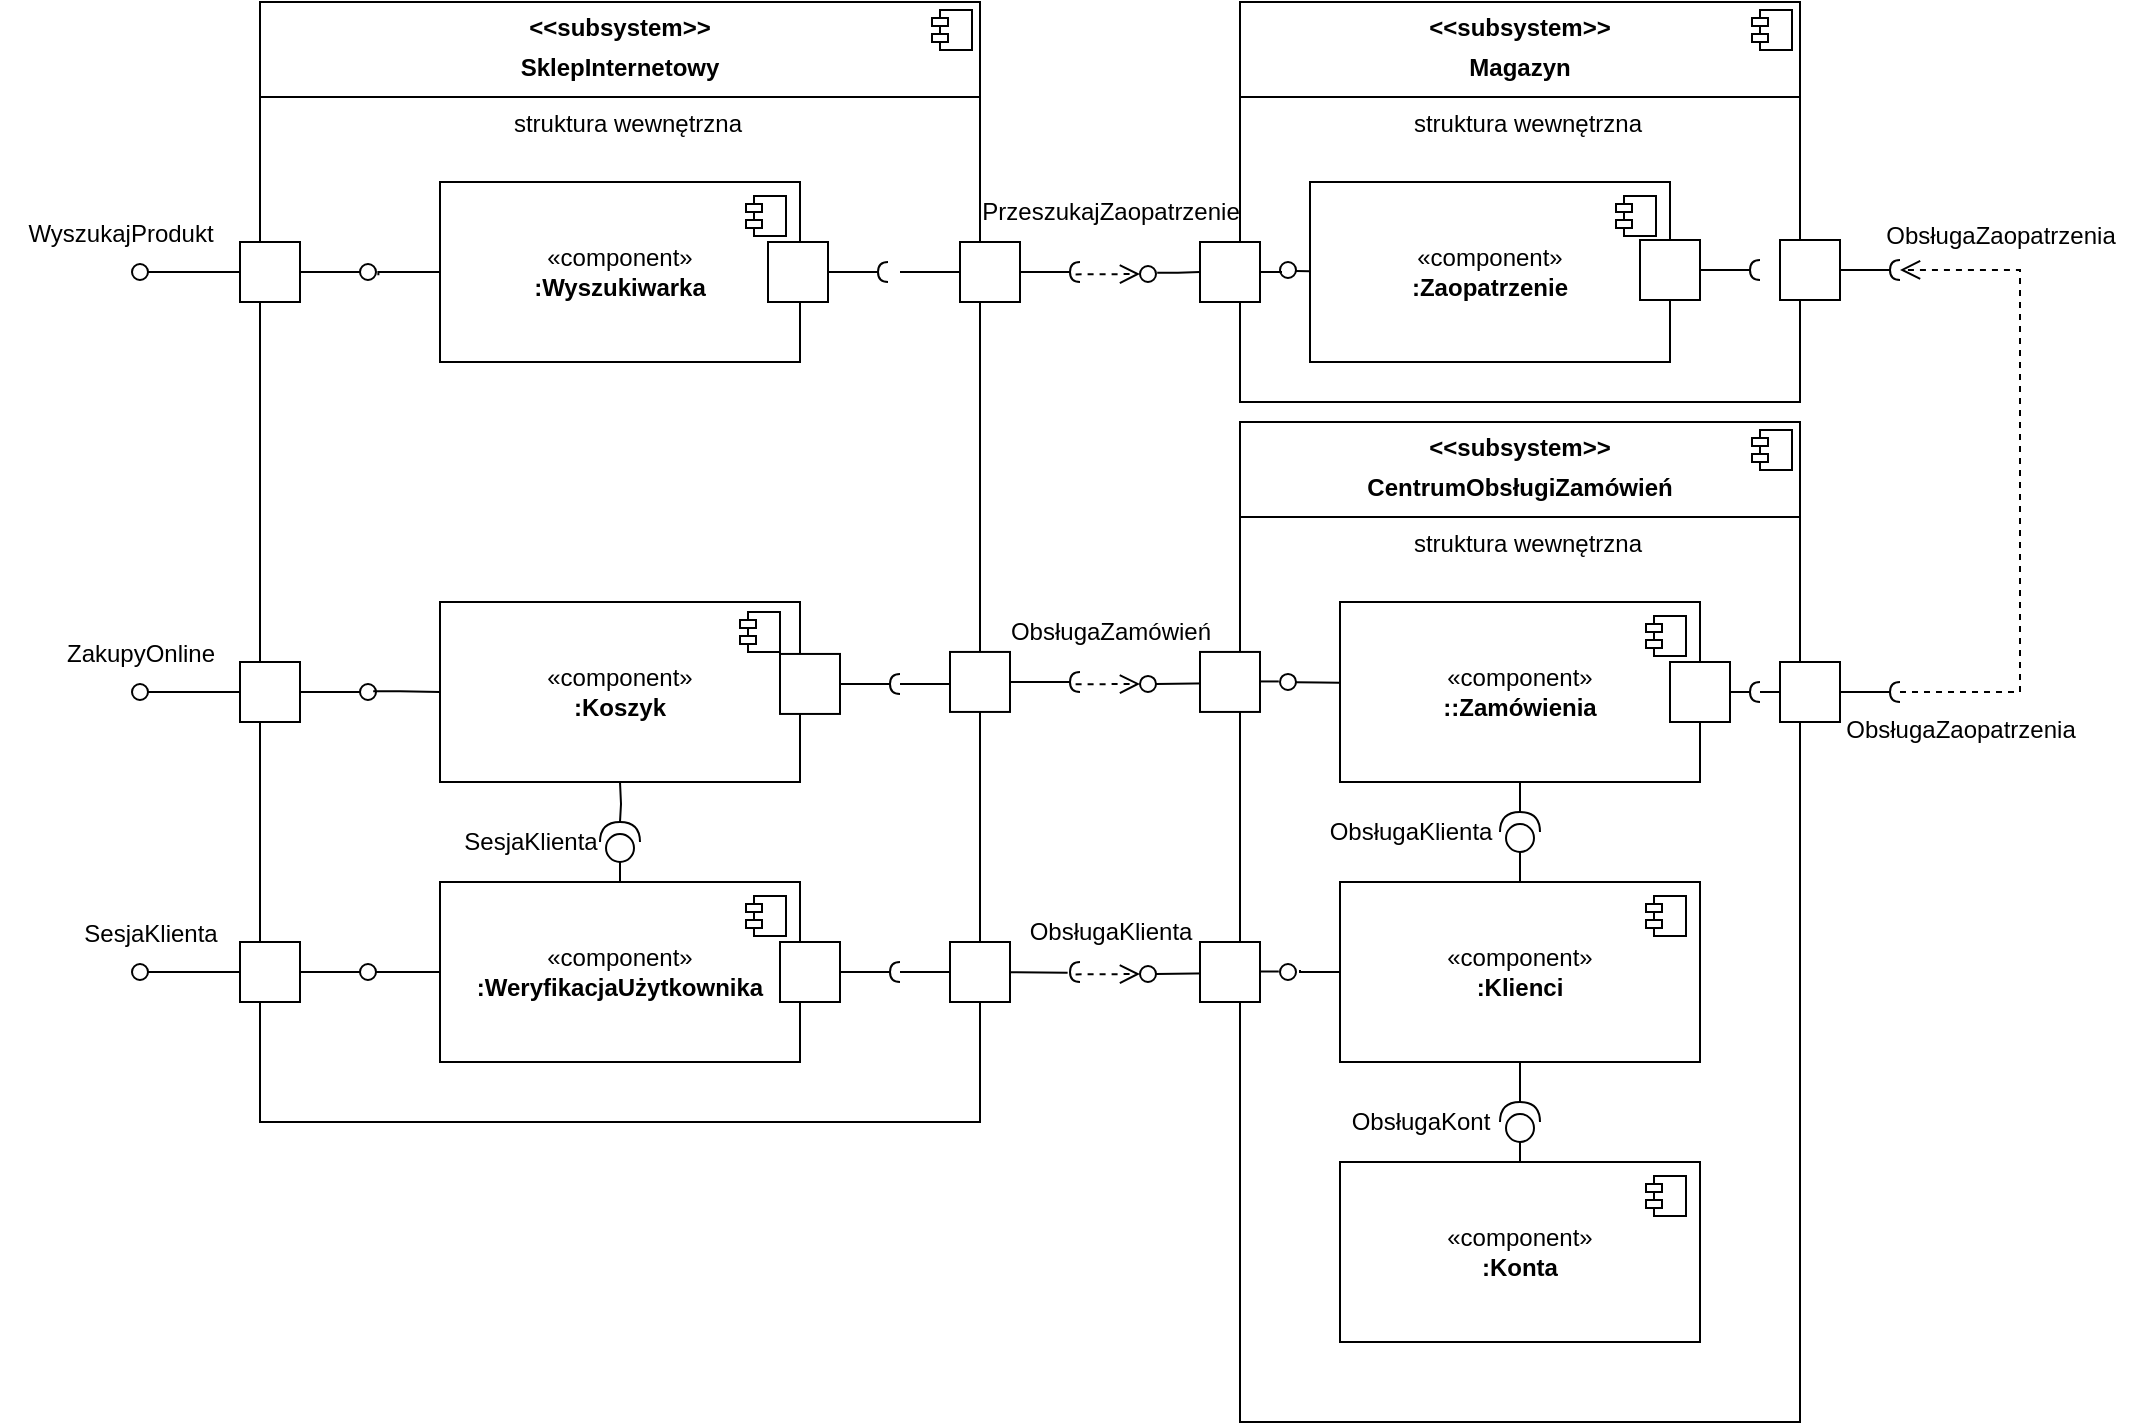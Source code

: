 <mxfile version="24.5.2" type="device">
  <diagram name="Strona-1" id="eDLpLEGrsCIvTlGsm5x_">
    <mxGraphModel dx="2670" dy="796" grid="1" gridSize="10" guides="1" tooltips="1" connect="1" arrows="1" fold="1" page="1" pageScale="1" pageWidth="827" pageHeight="1169" math="0" shadow="0">
      <root>
        <mxCell id="0" />
        <mxCell id="1" parent="0" />
        <mxCell id="6KUx_gJQ0d0PXMjhDZ16-6" value="&lt;p style=&quot;margin:0px;margin-top:6px;text-align:center;&quot;&gt;&lt;b&gt;&amp;lt;&amp;lt;subsystem&amp;gt;&amp;gt;&lt;/b&gt;&lt;/p&gt;&lt;p style=&quot;margin:0px;margin-top:6px;text-align:center;&quot;&gt;&lt;b&gt;SklepInternetowy&lt;/b&gt;&lt;/p&gt;&lt;hr size=&quot;1&quot; style=&quot;border-style:solid;&quot;&gt;&lt;p style=&quot;text-align: center; margin: 0px 0px 0px 8px;&quot;&gt;struktura wewnętrzna&lt;/p&gt;&lt;p style=&quot;text-align: center; margin: 0px 0px 0px 8px;&quot;&gt;&lt;br&gt;&lt;/p&gt;" style="align=left;overflow=fill;html=1;dropTarget=0;whiteSpace=wrap;" vertex="1" parent="1">
          <mxGeometry x="100" y="80" width="360" height="560" as="geometry" />
        </mxCell>
        <mxCell id="6KUx_gJQ0d0PXMjhDZ16-7" value="" style="shape=component;jettyWidth=8;jettyHeight=4;" vertex="1" parent="6KUx_gJQ0d0PXMjhDZ16-6">
          <mxGeometry x="1" width="20" height="20" relative="1" as="geometry">
            <mxPoint x="-24" y="4" as="offset" />
          </mxGeometry>
        </mxCell>
        <mxCell id="6KUx_gJQ0d0PXMjhDZ16-8" value="«component»&lt;br&gt;&lt;b&gt;:Wyszukiwarka&lt;/b&gt;" style="html=1;dropTarget=0;whiteSpace=wrap;" vertex="1" parent="1">
          <mxGeometry x="190" y="170" width="180" height="90" as="geometry" />
        </mxCell>
        <mxCell id="6KUx_gJQ0d0PXMjhDZ16-9" value="" style="shape=module;jettyWidth=8;jettyHeight=4;" vertex="1" parent="6KUx_gJQ0d0PXMjhDZ16-8">
          <mxGeometry x="1" width="20" height="20" relative="1" as="geometry">
            <mxPoint x="-27" y="7" as="offset" />
          </mxGeometry>
        </mxCell>
        <mxCell id="6KUx_gJQ0d0PXMjhDZ16-10" value="«component»&lt;br&gt;&lt;b&gt;:Koszyk&lt;/b&gt;" style="html=1;dropTarget=0;whiteSpace=wrap;" vertex="1" parent="1">
          <mxGeometry x="190" y="380" width="180" height="90" as="geometry" />
        </mxCell>
        <mxCell id="6KUx_gJQ0d0PXMjhDZ16-11" value="" style="shape=module;jettyWidth=8;jettyHeight=4;" vertex="1" parent="6KUx_gJQ0d0PXMjhDZ16-10">
          <mxGeometry x="1" width="20" height="20" relative="1" as="geometry">
            <mxPoint x="-30" y="5" as="offset" />
          </mxGeometry>
        </mxCell>
        <mxCell id="6KUx_gJQ0d0PXMjhDZ16-12" value="«component»&lt;br&gt;&lt;b&gt;:WeryfikacjaUżytkownika&lt;/b&gt;" style="html=1;dropTarget=0;whiteSpace=wrap;" vertex="1" parent="1">
          <mxGeometry x="190" y="520" width="180" height="90" as="geometry" />
        </mxCell>
        <mxCell id="6KUx_gJQ0d0PXMjhDZ16-13" value="" style="shape=module;jettyWidth=8;jettyHeight=4;" vertex="1" parent="6KUx_gJQ0d0PXMjhDZ16-12">
          <mxGeometry x="1" width="20" height="20" relative="1" as="geometry">
            <mxPoint x="-27" y="7" as="offset" />
          </mxGeometry>
        </mxCell>
        <mxCell id="6KUx_gJQ0d0PXMjhDZ16-18" value="" style="html=1;rounded=0;" vertex="1" parent="1">
          <mxGeometry x="90" y="200" width="30" height="30" as="geometry" />
        </mxCell>
        <mxCell id="6KUx_gJQ0d0PXMjhDZ16-19" value="" style="endArrow=none;html=1;rounded=0;align=center;verticalAlign=top;endFill=0;labelBackgroundColor=none;endSize=2;" edge="1" source="6KUx_gJQ0d0PXMjhDZ16-18" target="6KUx_gJQ0d0PXMjhDZ16-20" parent="1">
          <mxGeometry relative="1" as="geometry" />
        </mxCell>
        <mxCell id="6KUx_gJQ0d0PXMjhDZ16-20" value="" style="ellipse;html=1;fontSize=11;align=center;fillColor=none;points=[];aspect=fixed;resizable=0;verticalAlign=bottom;labelPosition=center;verticalLabelPosition=top;flipH=1;" vertex="1" parent="1">
          <mxGeometry x="150" y="211" width="8" height="8" as="geometry" />
        </mxCell>
        <mxCell id="6KUx_gJQ0d0PXMjhDZ16-23" value="" style="endArrow=none;html=1;endSize=12;startArrow=none;startSize=14;startFill=0;edgeStyle=orthogonalEdgeStyle;align=center;verticalAlign=bottom;endFill=0;rounded=0;exitX=-0.15;exitY=0.7;exitDx=0;exitDy=0;exitPerimeter=0;entryX=0;entryY=0.5;entryDx=0;entryDy=0;" edge="1" parent="1" source="6KUx_gJQ0d0PXMjhDZ16-20" target="6KUx_gJQ0d0PXMjhDZ16-8">
          <mxGeometry y="3" relative="1" as="geometry">
            <mxPoint x="170" y="350" as="sourcePoint" />
            <mxPoint x="330" y="350" as="targetPoint" />
            <Array as="points">
              <mxPoint x="159" y="215" />
            </Array>
          </mxGeometry>
        </mxCell>
        <mxCell id="6KUx_gJQ0d0PXMjhDZ16-27" value="" style="html=1;rounded=0;" vertex="1" parent="1">
          <mxGeometry x="90" y="200" width="30" height="30" as="geometry" />
        </mxCell>
        <mxCell id="6KUx_gJQ0d0PXMjhDZ16-28" value="" style="html=1;verticalAlign=bottom;labelBackgroundColor=none;startArrow=oval;startFill=0;startSize=8;endArrow=none;rounded=0;entryX=0;entryY=0.5;entryDx=0;entryDy=0;" edge="1" parent="1" target="6KUx_gJQ0d0PXMjhDZ16-27">
          <mxGeometry x="-1" y="3" relative="1" as="geometry">
            <mxPoint x="40" y="215" as="sourcePoint" />
            <mxPoint x="330" y="350" as="targetPoint" />
          </mxGeometry>
        </mxCell>
        <mxCell id="6KUx_gJQ0d0PXMjhDZ16-29" value="WyszukajProdukt" style="text;html=1;align=center;verticalAlign=middle;resizable=0;points=[];autosize=1;strokeColor=none;fillColor=none;" vertex="1" parent="1">
          <mxGeometry x="-30" y="181" width="120" height="30" as="geometry" />
        </mxCell>
        <mxCell id="6KUx_gJQ0d0PXMjhDZ16-30" value="" style="html=1;rounded=0;" vertex="1" parent="1">
          <mxGeometry x="90" y="410" width="30" height="30" as="geometry" />
        </mxCell>
        <mxCell id="6KUx_gJQ0d0PXMjhDZ16-31" value="" style="endArrow=none;html=1;rounded=0;align=center;verticalAlign=top;endFill=0;labelBackgroundColor=none;endSize=2;" edge="1" source="6KUx_gJQ0d0PXMjhDZ16-30" target="6KUx_gJQ0d0PXMjhDZ16-32" parent="1">
          <mxGeometry relative="1" as="geometry" />
        </mxCell>
        <mxCell id="6KUx_gJQ0d0PXMjhDZ16-32" value="" style="ellipse;html=1;fontSize=11;align=center;fillColor=none;points=[];aspect=fixed;resizable=0;verticalAlign=bottom;labelPosition=center;verticalLabelPosition=top;flipH=1;" vertex="1" parent="1">
          <mxGeometry x="150" y="421" width="8" height="8" as="geometry" />
        </mxCell>
        <mxCell id="6KUx_gJQ0d0PXMjhDZ16-33" value="" style="endArrow=none;html=1;endSize=12;startArrow=none;startSize=14;startFill=0;edgeStyle=orthogonalEdgeStyle;align=center;verticalAlign=bottom;endFill=0;rounded=0;exitX=0.175;exitY=0.45;exitDx=0;exitDy=0;exitPerimeter=0;entryX=0;entryY=0.5;entryDx=0;entryDy=0;" edge="1" parent="1" source="6KUx_gJQ0d0PXMjhDZ16-32" target="6KUx_gJQ0d0PXMjhDZ16-10">
          <mxGeometry y="3" relative="1" as="geometry">
            <mxPoint x="159" y="287" as="sourcePoint" />
            <mxPoint x="190" y="285" as="targetPoint" />
            <Array as="points">
              <mxPoint x="170" y="425" />
              <mxPoint x="170" y="425" />
            </Array>
          </mxGeometry>
        </mxCell>
        <mxCell id="6KUx_gJQ0d0PXMjhDZ16-34" value="" style="html=1;verticalAlign=bottom;labelBackgroundColor=none;startArrow=oval;startFill=0;startSize=8;endArrow=none;rounded=0;entryX=0;entryY=0.5;entryDx=0;entryDy=0;" edge="1" parent="1" target="6KUx_gJQ0d0PXMjhDZ16-30">
          <mxGeometry x="-1" y="3" relative="1" as="geometry">
            <mxPoint x="40" y="425" as="sourcePoint" />
            <mxPoint x="100" y="295" as="targetPoint" />
            <Array as="points" />
          </mxGeometry>
        </mxCell>
        <mxCell id="6KUx_gJQ0d0PXMjhDZ16-35" value="ZakupyOnline" style="text;html=1;align=center;verticalAlign=middle;resizable=0;points=[];autosize=1;strokeColor=none;fillColor=none;" vertex="1" parent="1">
          <mxGeometry x="-10" y="391" width="100" height="30" as="geometry" />
        </mxCell>
        <mxCell id="6KUx_gJQ0d0PXMjhDZ16-36" value="" style="html=1;rounded=0;" vertex="1" parent="1">
          <mxGeometry x="90" y="550" width="30" height="30" as="geometry" />
        </mxCell>
        <mxCell id="6KUx_gJQ0d0PXMjhDZ16-37" value="" style="endArrow=none;html=1;rounded=0;align=center;verticalAlign=top;endFill=0;labelBackgroundColor=none;endSize=2;" edge="1" source="6KUx_gJQ0d0PXMjhDZ16-36" target="6KUx_gJQ0d0PXMjhDZ16-38" parent="1">
          <mxGeometry relative="1" as="geometry" />
        </mxCell>
        <mxCell id="6KUx_gJQ0d0PXMjhDZ16-38" value="" style="ellipse;html=1;fontSize=11;align=center;fillColor=none;points=[];aspect=fixed;resizable=0;verticalAlign=bottom;labelPosition=center;verticalLabelPosition=top;flipH=1;" vertex="1" parent="1">
          <mxGeometry x="150" y="561" width="8" height="8" as="geometry" />
        </mxCell>
        <mxCell id="6KUx_gJQ0d0PXMjhDZ16-39" value="" style="endArrow=none;html=1;endSize=12;startArrow=none;startSize=14;startFill=0;edgeStyle=orthogonalEdgeStyle;align=center;verticalAlign=bottom;endFill=0;rounded=0;entryX=0;entryY=0.5;entryDx=0;entryDy=0;" edge="1" parent="1" source="6KUx_gJQ0d0PXMjhDZ16-38" target="6KUx_gJQ0d0PXMjhDZ16-12">
          <mxGeometry y="3" relative="1" as="geometry">
            <mxPoint x="170" y="420" as="sourcePoint" />
            <mxPoint x="330" y="420" as="targetPoint" />
          </mxGeometry>
        </mxCell>
        <mxCell id="6KUx_gJQ0d0PXMjhDZ16-40" value="" style="html=1;verticalAlign=bottom;labelBackgroundColor=none;startArrow=oval;startFill=0;startSize=8;endArrow=none;rounded=0;entryX=0;entryY=0.5;entryDx=0;entryDy=0;" edge="1" parent="1" target="6KUx_gJQ0d0PXMjhDZ16-36">
          <mxGeometry x="-1" y="3" relative="1" as="geometry">
            <mxPoint x="40" y="565" as="sourcePoint" />
            <mxPoint x="90" y="425" as="targetPoint" />
            <Array as="points" />
          </mxGeometry>
        </mxCell>
        <mxCell id="6KUx_gJQ0d0PXMjhDZ16-41" value="SesjaKlienta" style="text;html=1;align=center;verticalAlign=middle;resizable=0;points=[];autosize=1;strokeColor=none;fillColor=none;" vertex="1" parent="1">
          <mxGeometry y="531" width="90" height="30" as="geometry" />
        </mxCell>
        <mxCell id="6KUx_gJQ0d0PXMjhDZ16-42" value="" style="shape=providedRequiredInterface;html=1;verticalLabelPosition=bottom;sketch=0;direction=north;" vertex="1" parent="1">
          <mxGeometry x="270" y="490" width="20" height="20" as="geometry" />
        </mxCell>
        <mxCell id="6KUx_gJQ0d0PXMjhDZ16-43" value="" style="endArrow=none;html=1;edgeStyle=orthogonalEdgeStyle;rounded=0;entryX=0.5;entryY=0;entryDx=0;entryDy=0;" edge="1" parent="1" target="6KUx_gJQ0d0PXMjhDZ16-12">
          <mxGeometry relative="1" as="geometry">
            <mxPoint x="280" y="510" as="sourcePoint" />
            <mxPoint x="330" y="420" as="targetPoint" />
          </mxGeometry>
        </mxCell>
        <mxCell id="6KUx_gJQ0d0PXMjhDZ16-46" value="" style="endArrow=none;html=1;edgeStyle=orthogonalEdgeStyle;rounded=0;entryX=1;entryY=0.5;entryDx=0;entryDy=0;entryPerimeter=0;" edge="1" parent="1" target="6KUx_gJQ0d0PXMjhDZ16-42">
          <mxGeometry relative="1" as="geometry">
            <mxPoint x="280" y="470" as="sourcePoint" />
            <mxPoint x="330" y="420" as="targetPoint" />
          </mxGeometry>
        </mxCell>
        <mxCell id="6KUx_gJQ0d0PXMjhDZ16-49" value="SesjaKlienta" style="text;html=1;align=center;verticalAlign=middle;resizable=0;points=[];autosize=1;strokeColor=none;fillColor=none;" vertex="1" parent="1">
          <mxGeometry x="190" y="485" width="90" height="30" as="geometry" />
        </mxCell>
        <mxCell id="6KUx_gJQ0d0PXMjhDZ16-50" value="&lt;p style=&quot;margin:0px;margin-top:6px;text-align:center;&quot;&gt;&lt;b&gt;&amp;lt;&amp;lt;subsystem&amp;gt;&amp;gt;&lt;/b&gt;&lt;/p&gt;&lt;p style=&quot;margin:0px;margin-top:6px;text-align:center;&quot;&gt;&lt;b&gt;Magazyn&lt;/b&gt;&lt;/p&gt;&lt;hr size=&quot;1&quot; style=&quot;border-style:solid;&quot;&gt;&lt;p style=&quot;text-align: center; margin: 0px 0px 0px 8px;&quot;&gt;struktura wewnętrzna&lt;/p&gt;" style="align=left;overflow=fill;html=1;dropTarget=0;whiteSpace=wrap;" vertex="1" parent="1">
          <mxGeometry x="590" y="80" width="280" height="200" as="geometry" />
        </mxCell>
        <mxCell id="6KUx_gJQ0d0PXMjhDZ16-51" value="" style="shape=component;jettyWidth=8;jettyHeight=4;" vertex="1" parent="6KUx_gJQ0d0PXMjhDZ16-50">
          <mxGeometry x="1" width="20" height="20" relative="1" as="geometry">
            <mxPoint x="-24" y="4" as="offset" />
          </mxGeometry>
        </mxCell>
        <mxCell id="6KUx_gJQ0d0PXMjhDZ16-52" value="«component»&lt;br&gt;&lt;b&gt;:Zaopatrzenie&lt;/b&gt;" style="html=1;dropTarget=0;whiteSpace=wrap;" vertex="1" parent="1">
          <mxGeometry x="625" y="170" width="180" height="90" as="geometry" />
        </mxCell>
        <mxCell id="6KUx_gJQ0d0PXMjhDZ16-53" value="" style="shape=module;jettyWidth=8;jettyHeight=4;" vertex="1" parent="6KUx_gJQ0d0PXMjhDZ16-52">
          <mxGeometry x="1" width="20" height="20" relative="1" as="geometry">
            <mxPoint x="-27" y="7" as="offset" />
          </mxGeometry>
        </mxCell>
        <mxCell id="6KUx_gJQ0d0PXMjhDZ16-54" value="" style="html=1;rounded=0;" vertex="1" parent="1">
          <mxGeometry x="354" y="200" width="30" height="30" as="geometry" />
        </mxCell>
        <mxCell id="6KUx_gJQ0d0PXMjhDZ16-55" value="" style="endArrow=none;html=1;rounded=0;align=center;verticalAlign=top;endFill=0;labelBackgroundColor=none;endSize=2;" edge="1" source="6KUx_gJQ0d0PXMjhDZ16-54" target="6KUx_gJQ0d0PXMjhDZ16-56" parent="1">
          <mxGeometry relative="1" as="geometry" />
        </mxCell>
        <mxCell id="6KUx_gJQ0d0PXMjhDZ16-56" value="" style="shape=requiredInterface;html=1;fontSize=11;align=center;fillColor=none;points=[];aspect=fixed;resizable=0;verticalAlign=bottom;labelPosition=center;verticalLabelPosition=top;flipH=1;" vertex="1" parent="1">
          <mxGeometry x="409" y="210" width="5" height="10" as="geometry" />
        </mxCell>
        <mxCell id="6KUx_gJQ0d0PXMjhDZ16-60" value="" style="endArrow=none;html=1;edgeStyle=orthogonalEdgeStyle;rounded=0;entryX=0;entryY=0.5;entryDx=0;entryDy=0;" edge="1" parent="1">
          <mxGeometry relative="1" as="geometry">
            <mxPoint x="420" y="215" as="sourcePoint" />
            <mxPoint x="450" y="215" as="targetPoint" />
          </mxGeometry>
        </mxCell>
        <mxCell id="6KUx_gJQ0d0PXMjhDZ16-71" value="" style="html=1;rounded=0;" vertex="1" parent="1">
          <mxGeometry x="450" y="200" width="30" height="30" as="geometry" />
        </mxCell>
        <mxCell id="6KUx_gJQ0d0PXMjhDZ16-72" value="" style="endArrow=none;html=1;rounded=0;align=center;verticalAlign=top;endFill=0;labelBackgroundColor=none;endSize=2;" edge="1" source="6KUx_gJQ0d0PXMjhDZ16-71" target="6KUx_gJQ0d0PXMjhDZ16-73" parent="1">
          <mxGeometry relative="1" as="geometry" />
        </mxCell>
        <mxCell id="6KUx_gJQ0d0PXMjhDZ16-73" value="" style="shape=requiredInterface;html=1;fontSize=11;align=center;fillColor=none;points=[];aspect=fixed;resizable=0;verticalAlign=bottom;labelPosition=center;verticalLabelPosition=top;flipH=1;" vertex="1" parent="1">
          <mxGeometry x="505" y="210" width="5" height="10" as="geometry" />
        </mxCell>
        <mxCell id="6KUx_gJQ0d0PXMjhDZ16-75" value="" style="html=1;rounded=0;" vertex="1" parent="1">
          <mxGeometry x="570" y="200" width="30" height="30" as="geometry" />
        </mxCell>
        <mxCell id="6KUx_gJQ0d0PXMjhDZ16-79" value="" style="endArrow=open;startArrow=none;endFill=0;startFill=0;endSize=8;html=1;verticalAlign=bottom;dashed=1;labelBackgroundColor=none;rounded=0;exitX=0.44;exitY=0.62;exitDx=0;exitDy=0;exitPerimeter=0;" edge="1" parent="1" source="6KUx_gJQ0d0PXMjhDZ16-73" target="6KUx_gJQ0d0PXMjhDZ16-77">
          <mxGeometry width="160" relative="1" as="geometry">
            <mxPoint x="508" y="216" as="sourcePoint" />
            <mxPoint x="530" y="216" as="targetPoint" />
          </mxGeometry>
        </mxCell>
        <mxCell id="6KUx_gJQ0d0PXMjhDZ16-77" value="" style="ellipse;html=1;fontSize=11;align=center;fillColor=none;points=[];aspect=fixed;resizable=0;verticalAlign=bottom;labelPosition=center;verticalLabelPosition=top;flipH=1;" vertex="1" parent="1">
          <mxGeometry x="540" y="212" width="8" height="8" as="geometry" />
        </mxCell>
        <mxCell id="6KUx_gJQ0d0PXMjhDZ16-82" value="" style="endArrow=none;html=1;endSize=12;startArrow=none;startSize=14;startFill=0;edgeStyle=orthogonalEdgeStyle;align=center;verticalAlign=bottom;endFill=0;rounded=0;entryX=0;entryY=0.5;entryDx=0;entryDy=0;exitX=-0.075;exitY=0.425;exitDx=0;exitDy=0;exitPerimeter=0;" edge="1" parent="1" source="6KUx_gJQ0d0PXMjhDZ16-77" target="6KUx_gJQ0d0PXMjhDZ16-75">
          <mxGeometry y="3" relative="1" as="geometry">
            <mxPoint x="440" y="310" as="sourcePoint" />
            <mxPoint x="600" y="310" as="targetPoint" />
          </mxGeometry>
        </mxCell>
        <mxCell id="6KUx_gJQ0d0PXMjhDZ16-83" value="" style="ellipse;html=1;fontSize=11;align=center;fillColor=none;points=[];aspect=fixed;resizable=0;verticalAlign=bottom;labelPosition=center;verticalLabelPosition=top;flipH=1;" vertex="1" parent="1">
          <mxGeometry x="610" y="210" width="8" height="8" as="geometry" />
        </mxCell>
        <mxCell id="6KUx_gJQ0d0PXMjhDZ16-84" value="" style="endArrow=none;html=1;endSize=12;startArrow=none;startSize=14;startFill=0;edgeStyle=orthogonalEdgeStyle;align=center;verticalAlign=bottom;endFill=0;rounded=0;entryX=0;entryY=0.5;entryDx=0;entryDy=0;" edge="1" parent="1">
          <mxGeometry y="3" relative="1" as="geometry">
            <mxPoint x="600" y="215" as="sourcePoint" />
            <mxPoint x="611" y="214.5" as="targetPoint" />
          </mxGeometry>
        </mxCell>
        <mxCell id="6KUx_gJQ0d0PXMjhDZ16-85" value="" style="endArrow=none;html=1;endSize=12;startArrow=none;startSize=14;startFill=0;edgeStyle=orthogonalEdgeStyle;align=center;verticalAlign=bottom;endFill=0;rounded=0;exitX=0.011;exitY=0.57;exitDx=0;exitDy=0;exitPerimeter=0;entryX=0;entryY=0.5;entryDx=0;entryDy=0;" edge="1" parent="1" source="6KUx_gJQ0d0PXMjhDZ16-83" target="6KUx_gJQ0d0PXMjhDZ16-52">
          <mxGeometry y="3" relative="1" as="geometry">
            <mxPoint x="620" y="215" as="sourcePoint" />
            <mxPoint x="616.87" y="240.9" as="targetPoint" />
            <Array as="points" />
          </mxGeometry>
        </mxCell>
        <mxCell id="6KUx_gJQ0d0PXMjhDZ16-86" value="" style="html=1;rounded=0;" vertex="1" parent="1">
          <mxGeometry x="790" y="199" width="30" height="30" as="geometry" />
        </mxCell>
        <mxCell id="6KUx_gJQ0d0PXMjhDZ16-87" value="" style="endArrow=none;html=1;rounded=0;align=center;verticalAlign=top;endFill=0;labelBackgroundColor=none;endSize=2;" edge="1" source="6KUx_gJQ0d0PXMjhDZ16-86" target="6KUx_gJQ0d0PXMjhDZ16-88" parent="1">
          <mxGeometry relative="1" as="geometry" />
        </mxCell>
        <mxCell id="6KUx_gJQ0d0PXMjhDZ16-88" value="" style="shape=requiredInterface;html=1;fontSize=11;align=center;fillColor=none;points=[];aspect=fixed;resizable=0;verticalAlign=bottom;labelPosition=center;verticalLabelPosition=top;flipH=1;" vertex="1" parent="1">
          <mxGeometry x="845" y="209" width="5" height="10" as="geometry" />
        </mxCell>
        <mxCell id="6KUx_gJQ0d0PXMjhDZ16-90" value="" style="html=1;rounded=0;" vertex="1" parent="1">
          <mxGeometry x="860" y="199" width="30" height="30" as="geometry" />
        </mxCell>
        <mxCell id="6KUx_gJQ0d0PXMjhDZ16-91" value="" style="endArrow=none;html=1;rounded=0;align=center;verticalAlign=top;endFill=0;labelBackgroundColor=none;endSize=2;" edge="1" source="6KUx_gJQ0d0PXMjhDZ16-90" target="6KUx_gJQ0d0PXMjhDZ16-92" parent="1">
          <mxGeometry relative="1" as="geometry" />
        </mxCell>
        <mxCell id="6KUx_gJQ0d0PXMjhDZ16-92" value="" style="shape=requiredInterface;html=1;fontSize=11;align=center;fillColor=none;points=[];aspect=fixed;resizable=0;verticalAlign=bottom;labelPosition=center;verticalLabelPosition=top;flipH=1;" vertex="1" parent="1">
          <mxGeometry x="915" y="209" width="5" height="10" as="geometry" />
        </mxCell>
        <mxCell id="6KUx_gJQ0d0PXMjhDZ16-93" value="&lt;p style=&quot;margin:0px;margin-top:6px;text-align:center;&quot;&gt;&lt;b&gt;&amp;lt;&amp;lt;subsystem&amp;gt;&amp;gt;&lt;/b&gt;&lt;/p&gt;&lt;p style=&quot;margin:0px;margin-top:6px;text-align:center;&quot;&gt;&lt;b&gt;CentrumObsługiZamówień&lt;/b&gt;&lt;/p&gt;&lt;hr size=&quot;1&quot; style=&quot;border-style:solid;&quot;&gt;&lt;p style=&quot;text-align: center; margin: 0px 0px 0px 8px;&quot;&gt;struktura wewnętrzna&lt;/p&gt;" style="align=left;overflow=fill;html=1;dropTarget=0;whiteSpace=wrap;" vertex="1" parent="1">
          <mxGeometry x="590" y="290" width="280" height="500" as="geometry" />
        </mxCell>
        <mxCell id="6KUx_gJQ0d0PXMjhDZ16-94" value="" style="shape=component;jettyWidth=8;jettyHeight=4;" vertex="1" parent="6KUx_gJQ0d0PXMjhDZ16-93">
          <mxGeometry x="1" width="20" height="20" relative="1" as="geometry">
            <mxPoint x="-24" y="4" as="offset" />
          </mxGeometry>
        </mxCell>
        <mxCell id="6KUx_gJQ0d0PXMjhDZ16-95" value="PrzeszukajZaopatrzenie" style="text;html=1;align=center;verticalAlign=middle;resizable=0;points=[];autosize=1;strokeColor=none;fillColor=none;" vertex="1" parent="1">
          <mxGeometry x="450" y="170" width="150" height="30" as="geometry" />
        </mxCell>
        <mxCell id="6KUx_gJQ0d0PXMjhDZ16-96" value="«component»&lt;br&gt;&lt;b&gt;::Zamówienia&lt;/b&gt;" style="html=1;dropTarget=0;whiteSpace=wrap;" vertex="1" parent="1">
          <mxGeometry x="640" y="380" width="180" height="90" as="geometry" />
        </mxCell>
        <mxCell id="6KUx_gJQ0d0PXMjhDZ16-97" value="" style="shape=module;jettyWidth=8;jettyHeight=4;" vertex="1" parent="6KUx_gJQ0d0PXMjhDZ16-96">
          <mxGeometry x="1" width="20" height="20" relative="1" as="geometry">
            <mxPoint x="-27" y="7" as="offset" />
          </mxGeometry>
        </mxCell>
        <mxCell id="6KUx_gJQ0d0PXMjhDZ16-98" value="«component»&lt;br&gt;&lt;b&gt;:Klienci&lt;/b&gt;" style="html=1;dropTarget=0;whiteSpace=wrap;" vertex="1" parent="1">
          <mxGeometry x="640" y="520" width="180" height="90" as="geometry" />
        </mxCell>
        <mxCell id="6KUx_gJQ0d0PXMjhDZ16-99" value="" style="shape=module;jettyWidth=8;jettyHeight=4;" vertex="1" parent="6KUx_gJQ0d0PXMjhDZ16-98">
          <mxGeometry x="1" width="20" height="20" relative="1" as="geometry">
            <mxPoint x="-27" y="7" as="offset" />
          </mxGeometry>
        </mxCell>
        <mxCell id="6KUx_gJQ0d0PXMjhDZ16-100" value="«component»&lt;br&gt;&lt;b&gt;:Konta&lt;/b&gt;" style="html=1;dropTarget=0;whiteSpace=wrap;" vertex="1" parent="1">
          <mxGeometry x="640" y="660" width="180" height="90" as="geometry" />
        </mxCell>
        <mxCell id="6KUx_gJQ0d0PXMjhDZ16-101" value="" style="shape=module;jettyWidth=8;jettyHeight=4;" vertex="1" parent="6KUx_gJQ0d0PXMjhDZ16-100">
          <mxGeometry x="1" width="20" height="20" relative="1" as="geometry">
            <mxPoint x="-27" y="7" as="offset" />
          </mxGeometry>
        </mxCell>
        <mxCell id="6KUx_gJQ0d0PXMjhDZ16-102" value="" style="shape=providedRequiredInterface;html=1;verticalLabelPosition=bottom;sketch=0;direction=north;" vertex="1" parent="1">
          <mxGeometry x="720" y="630" width="20" height="20" as="geometry" />
        </mxCell>
        <mxCell id="6KUx_gJQ0d0PXMjhDZ16-103" value="" style="shape=providedRequiredInterface;html=1;verticalLabelPosition=bottom;sketch=0;direction=north;" vertex="1" parent="1">
          <mxGeometry x="720" y="485" width="20" height="20" as="geometry" />
        </mxCell>
        <mxCell id="6KUx_gJQ0d0PXMjhDZ16-104" value="" style="endArrow=none;html=1;edgeStyle=orthogonalEdgeStyle;rounded=0;entryX=0.5;entryY=0;entryDx=0;entryDy=0;exitX=0;exitY=0.5;exitDx=0;exitDy=0;exitPerimeter=0;" edge="1" parent="1" source="6KUx_gJQ0d0PXMjhDZ16-102" target="6KUx_gJQ0d0PXMjhDZ16-100">
          <mxGeometry relative="1" as="geometry">
            <mxPoint x="505" y="639.17" as="sourcePoint" />
            <mxPoint x="665" y="639.17" as="targetPoint" />
          </mxGeometry>
        </mxCell>
        <mxCell id="6KUx_gJQ0d0PXMjhDZ16-107" value="" style="endArrow=none;html=1;edgeStyle=orthogonalEdgeStyle;rounded=0;entryX=1;entryY=0.5;entryDx=0;entryDy=0;entryPerimeter=0;exitX=0.5;exitY=1;exitDx=0;exitDy=0;" edge="1" parent="1" source="6KUx_gJQ0d0PXMjhDZ16-98" target="6KUx_gJQ0d0PXMjhDZ16-102">
          <mxGeometry relative="1" as="geometry">
            <mxPoint x="680" y="620" as="sourcePoint" />
            <mxPoint x="840" y="620" as="targetPoint" />
          </mxGeometry>
        </mxCell>
        <mxCell id="6KUx_gJQ0d0PXMjhDZ16-110" value="" style="endArrow=none;html=1;edgeStyle=orthogonalEdgeStyle;rounded=0;entryX=0.5;entryY=0;entryDx=0;entryDy=0;exitX=0;exitY=0.5;exitDx=0;exitDy=0;exitPerimeter=0;" edge="1" parent="1" source="6KUx_gJQ0d0PXMjhDZ16-103" target="6KUx_gJQ0d0PXMjhDZ16-98">
          <mxGeometry relative="1" as="geometry">
            <mxPoint x="730" y="510" as="sourcePoint" />
            <mxPoint x="840" y="480" as="targetPoint" />
          </mxGeometry>
        </mxCell>
        <mxCell id="6KUx_gJQ0d0PXMjhDZ16-113" value="" style="endArrow=none;html=1;edgeStyle=orthogonalEdgeStyle;rounded=0;entryX=1;entryY=0.5;entryDx=0;entryDy=0;entryPerimeter=0;exitX=0.5;exitY=1;exitDx=0;exitDy=0;" edge="1" parent="1" source="6KUx_gJQ0d0PXMjhDZ16-96" target="6KUx_gJQ0d0PXMjhDZ16-103">
          <mxGeometry relative="1" as="geometry">
            <mxPoint x="680" y="480" as="sourcePoint" />
            <mxPoint x="840" y="480" as="targetPoint" />
          </mxGeometry>
        </mxCell>
        <mxCell id="6KUx_gJQ0d0PXMjhDZ16-116" value="ObsługaKlienta" style="text;html=1;align=center;verticalAlign=middle;resizable=0;points=[];autosize=1;strokeColor=none;fillColor=none;" vertex="1" parent="1">
          <mxGeometry x="625" y="480" width="100" height="30" as="geometry" />
        </mxCell>
        <mxCell id="6KUx_gJQ0d0PXMjhDZ16-117" value="ObsługaKont" style="text;html=1;align=center;verticalAlign=middle;resizable=0;points=[];autosize=1;strokeColor=none;fillColor=none;" vertex="1" parent="1">
          <mxGeometry x="635" y="625" width="90" height="30" as="geometry" />
        </mxCell>
        <mxCell id="6KUx_gJQ0d0PXMjhDZ16-118" value="" style="endArrow=none;html=1;rounded=0;align=center;verticalAlign=top;endFill=0;labelBackgroundColor=none;endSize=2;" edge="1" parent="1" target="6KUx_gJQ0d0PXMjhDZ16-119">
          <mxGeometry relative="1" as="geometry">
            <mxPoint x="462" y="419.97" as="sourcePoint" />
          </mxGeometry>
        </mxCell>
        <mxCell id="6KUx_gJQ0d0PXMjhDZ16-119" value="" style="shape=requiredInterface;html=1;fontSize=11;align=center;fillColor=none;points=[];aspect=fixed;resizable=0;verticalAlign=bottom;labelPosition=center;verticalLabelPosition=top;flipH=1;" vertex="1" parent="1">
          <mxGeometry x="505" y="414.97" width="5" height="10" as="geometry" />
        </mxCell>
        <mxCell id="6KUx_gJQ0d0PXMjhDZ16-121" value="" style="endArrow=open;startArrow=none;endFill=0;startFill=0;endSize=8;html=1;verticalAlign=bottom;dashed=1;labelBackgroundColor=none;rounded=0;exitX=0.44;exitY=0.62;exitDx=0;exitDy=0;exitPerimeter=0;" edge="1" parent="1" source="6KUx_gJQ0d0PXMjhDZ16-119" target="6KUx_gJQ0d0PXMjhDZ16-122">
          <mxGeometry width="160" relative="1" as="geometry">
            <mxPoint x="490" y="420.97" as="sourcePoint" />
            <mxPoint x="512" y="420.97" as="targetPoint" />
          </mxGeometry>
        </mxCell>
        <mxCell id="6KUx_gJQ0d0PXMjhDZ16-122" value="" style="ellipse;html=1;fontSize=11;align=center;fillColor=none;points=[];aspect=fixed;resizable=0;verticalAlign=bottom;labelPosition=center;verticalLabelPosition=top;flipH=1;" vertex="1" parent="1">
          <mxGeometry x="540" y="416.97" width="8" height="8" as="geometry" />
        </mxCell>
        <mxCell id="6KUx_gJQ0d0PXMjhDZ16-123" value="" style="endArrow=none;html=1;endSize=12;startArrow=none;startSize=14;startFill=0;edgeStyle=orthogonalEdgeStyle;align=center;verticalAlign=bottom;endFill=0;rounded=0;entryX=0;entryY=0.5;entryDx=0;entryDy=0;exitX=-0.075;exitY=0.425;exitDx=0;exitDy=0;exitPerimeter=0;" edge="1" parent="1">
          <mxGeometry y="3" relative="1" as="geometry">
            <mxPoint x="555.6" y="420.97" as="sourcePoint" />
            <mxPoint x="577" y="420.57" as="targetPoint" />
            <Array as="points">
              <mxPoint x="548" y="420.6" />
            </Array>
          </mxGeometry>
        </mxCell>
        <mxCell id="6KUx_gJQ0d0PXMjhDZ16-124" value="" style="ellipse;html=1;fontSize=11;align=center;fillColor=none;points=[];aspect=fixed;resizable=0;verticalAlign=bottom;labelPosition=center;verticalLabelPosition=top;flipH=1;" vertex="1" parent="1">
          <mxGeometry x="610" y="415.97" width="8" height="8" as="geometry" />
        </mxCell>
        <mxCell id="6KUx_gJQ0d0PXMjhDZ16-125" value="" style="endArrow=none;html=1;endSize=12;startArrow=none;startSize=14;startFill=0;edgeStyle=orthogonalEdgeStyle;align=center;verticalAlign=bottom;endFill=0;rounded=0;entryX=1.075;entryY=0.469;entryDx=0;entryDy=0;entryPerimeter=0;" edge="1" parent="1" source="6KUx_gJQ0d0PXMjhDZ16-120" target="6KUx_gJQ0d0PXMjhDZ16-124">
          <mxGeometry y="3" relative="1" as="geometry">
            <mxPoint x="582" y="419.97" as="sourcePoint" />
            <mxPoint x="593" y="419" as="targetPoint" />
            <Array as="points">
              <mxPoint x="600" y="420" />
            </Array>
          </mxGeometry>
        </mxCell>
        <mxCell id="6KUx_gJQ0d0PXMjhDZ16-127" value="" style="endArrow=none;html=1;endSize=12;startArrow=none;startSize=14;startFill=0;edgeStyle=orthogonalEdgeStyle;align=center;verticalAlign=bottom;endFill=0;rounded=0;exitX=-0.001;exitY=0.448;exitDx=0;exitDy=0;exitPerimeter=0;entryX=0.04;entryY=0.52;entryDx=0;entryDy=0;entryPerimeter=0;" edge="1" parent="1" source="6KUx_gJQ0d0PXMjhDZ16-96" target="6KUx_gJQ0d0PXMjhDZ16-124">
          <mxGeometry y="3" relative="1" as="geometry">
            <mxPoint x="582" y="419.97" as="sourcePoint" />
            <mxPoint x="620" y="420" as="targetPoint" />
            <Array as="points">
              <mxPoint x="630" y="420" />
            </Array>
          </mxGeometry>
        </mxCell>
        <mxCell id="6KUx_gJQ0d0PXMjhDZ16-120" value="" style="html=1;rounded=0;" vertex="1" parent="1">
          <mxGeometry x="570" y="404.97" width="30" height="30" as="geometry" />
        </mxCell>
        <mxCell id="6KUx_gJQ0d0PXMjhDZ16-133" value="" style="html=1;rounded=0;" vertex="1" parent="1">
          <mxGeometry x="445" y="404.97" width="30" height="30" as="geometry" />
        </mxCell>
        <mxCell id="6KUx_gJQ0d0PXMjhDZ16-136" value="" style="html=1;rounded=0;" vertex="1" parent="1">
          <mxGeometry x="360" y="405.97" width="30" height="30" as="geometry" />
        </mxCell>
        <mxCell id="6KUx_gJQ0d0PXMjhDZ16-137" value="" style="endArrow=none;html=1;rounded=0;align=center;verticalAlign=top;endFill=0;labelBackgroundColor=none;endSize=2;" edge="1" source="6KUx_gJQ0d0PXMjhDZ16-136" target="6KUx_gJQ0d0PXMjhDZ16-138" parent="1">
          <mxGeometry relative="1" as="geometry" />
        </mxCell>
        <mxCell id="6KUx_gJQ0d0PXMjhDZ16-138" value="" style="shape=requiredInterface;html=1;fontSize=11;align=center;fillColor=none;points=[];aspect=fixed;resizable=0;verticalAlign=bottom;labelPosition=center;verticalLabelPosition=top;flipH=1;" vertex="1" parent="1">
          <mxGeometry x="415" y="415.97" width="5" height="10" as="geometry" />
        </mxCell>
        <mxCell id="6KUx_gJQ0d0PXMjhDZ16-139" value="" style="endArrow=none;html=1;edgeStyle=orthogonalEdgeStyle;rounded=0;entryX=0;entryY=0.5;entryDx=0;entryDy=0;" edge="1" parent="1" source="6KUx_gJQ0d0PXMjhDZ16-138">
          <mxGeometry relative="1" as="geometry">
            <mxPoint x="430" y="420" as="sourcePoint" />
            <mxPoint x="445" y="421" as="targetPoint" />
          </mxGeometry>
        </mxCell>
        <mxCell id="6KUx_gJQ0d0PXMjhDZ16-140" value="ObsługaZamówień" style="text;html=1;align=center;verticalAlign=middle;resizable=0;points=[];autosize=1;strokeColor=none;fillColor=none;" vertex="1" parent="1">
          <mxGeometry x="465" y="380" width="120" height="30" as="geometry" />
        </mxCell>
        <mxCell id="6KUx_gJQ0d0PXMjhDZ16-141" value="" style="shape=requiredInterface;html=1;fontSize=11;align=center;fillColor=none;points=[];aspect=fixed;resizable=0;verticalAlign=bottom;labelPosition=center;verticalLabelPosition=top;flipH=1;" vertex="1" parent="1">
          <mxGeometry x="505" y="560" width="5" height="10" as="geometry" />
        </mxCell>
        <mxCell id="6KUx_gJQ0d0PXMjhDZ16-142" value="" style="endArrow=open;startArrow=none;endFill=0;startFill=0;endSize=8;html=1;verticalAlign=bottom;dashed=1;labelBackgroundColor=none;rounded=0;exitX=0.44;exitY=0.62;exitDx=0;exitDy=0;exitPerimeter=0;" edge="1" parent="1" source="6KUx_gJQ0d0PXMjhDZ16-141" target="6KUx_gJQ0d0PXMjhDZ16-143">
          <mxGeometry width="160" relative="1" as="geometry">
            <mxPoint x="490" y="566" as="sourcePoint" />
            <mxPoint x="512" y="566" as="targetPoint" />
          </mxGeometry>
        </mxCell>
        <mxCell id="6KUx_gJQ0d0PXMjhDZ16-143" value="" style="ellipse;html=1;fontSize=11;align=center;fillColor=none;points=[];aspect=fixed;resizable=0;verticalAlign=bottom;labelPosition=center;verticalLabelPosition=top;flipH=1;" vertex="1" parent="1">
          <mxGeometry x="540" y="562" width="8" height="8" as="geometry" />
        </mxCell>
        <mxCell id="6KUx_gJQ0d0PXMjhDZ16-144" value="" style="endArrow=none;html=1;endSize=12;startArrow=none;startSize=14;startFill=0;edgeStyle=orthogonalEdgeStyle;align=center;verticalAlign=bottom;endFill=0;rounded=0;entryX=0;entryY=0.5;entryDx=0;entryDy=0;exitX=-0.075;exitY=0.425;exitDx=0;exitDy=0;exitPerimeter=0;" edge="1" parent="1">
          <mxGeometry y="3" relative="1" as="geometry">
            <mxPoint x="555.6" y="566.0" as="sourcePoint" />
            <mxPoint x="577" y="565.6" as="targetPoint" />
            <Array as="points">
              <mxPoint x="548" y="565.63" />
            </Array>
          </mxGeometry>
        </mxCell>
        <mxCell id="6KUx_gJQ0d0PXMjhDZ16-145" value="" style="ellipse;html=1;fontSize=11;align=center;fillColor=none;points=[];aspect=fixed;resizable=0;verticalAlign=bottom;labelPosition=center;verticalLabelPosition=top;flipH=1;" vertex="1" parent="1">
          <mxGeometry x="610" y="561" width="8" height="8" as="geometry" />
        </mxCell>
        <mxCell id="6KUx_gJQ0d0PXMjhDZ16-146" value="" style="endArrow=none;html=1;endSize=12;startArrow=none;startSize=14;startFill=0;edgeStyle=orthogonalEdgeStyle;align=center;verticalAlign=bottom;endFill=0;rounded=0;entryX=1.075;entryY=0.469;entryDx=0;entryDy=0;entryPerimeter=0;" edge="1" parent="1" source="6KUx_gJQ0d0PXMjhDZ16-147" target="6KUx_gJQ0d0PXMjhDZ16-145">
          <mxGeometry y="3" relative="1" as="geometry">
            <mxPoint x="582" y="565" as="sourcePoint" />
            <mxPoint x="593" y="564.03" as="targetPoint" />
            <Array as="points">
              <mxPoint x="600" y="565.03" />
            </Array>
          </mxGeometry>
        </mxCell>
        <mxCell id="6KUx_gJQ0d0PXMjhDZ16-147" value="" style="html=1;rounded=0;" vertex="1" parent="1">
          <mxGeometry x="570" y="550" width="30" height="30" as="geometry" />
        </mxCell>
        <mxCell id="6KUx_gJQ0d0PXMjhDZ16-148" value="" style="html=1;rounded=0;" vertex="1" parent="1">
          <mxGeometry x="445" y="550" width="30" height="30" as="geometry" />
        </mxCell>
        <mxCell id="6KUx_gJQ0d0PXMjhDZ16-149" value="" style="endArrow=none;html=1;rounded=0;align=center;verticalAlign=top;endFill=0;labelBackgroundColor=none;endSize=2;entryX=1.24;entryY=0.532;entryDx=0;entryDy=0;entryPerimeter=0;" edge="1" source="6KUx_gJQ0d0PXMjhDZ16-148" target="6KUx_gJQ0d0PXMjhDZ16-141" parent="1">
          <mxGeometry relative="1" as="geometry">
            <mxPoint x="500" y="565" as="targetPoint" />
          </mxGeometry>
        </mxCell>
        <mxCell id="6KUx_gJQ0d0PXMjhDZ16-151" value="" style="html=1;rounded=0;" vertex="1" parent="1">
          <mxGeometry x="360" y="550" width="30" height="30" as="geometry" />
        </mxCell>
        <mxCell id="6KUx_gJQ0d0PXMjhDZ16-152" value="" style="endArrow=none;html=1;rounded=0;align=center;verticalAlign=top;endFill=0;labelBackgroundColor=none;endSize=2;" edge="1" source="6KUx_gJQ0d0PXMjhDZ16-151" target="6KUx_gJQ0d0PXMjhDZ16-153" parent="1">
          <mxGeometry relative="1" as="geometry" />
        </mxCell>
        <mxCell id="6KUx_gJQ0d0PXMjhDZ16-153" value="" style="shape=requiredInterface;html=1;fontSize=11;align=center;fillColor=none;points=[];aspect=fixed;resizable=0;verticalAlign=bottom;labelPosition=center;verticalLabelPosition=top;flipH=1;" vertex="1" parent="1">
          <mxGeometry x="415" y="560" width="5" height="10" as="geometry" />
        </mxCell>
        <mxCell id="6KUx_gJQ0d0PXMjhDZ16-154" value="" style="endArrow=none;html=1;edgeStyle=orthogonalEdgeStyle;rounded=0;entryX=0;entryY=0.5;entryDx=0;entryDy=0;" edge="1" parent="1" source="6KUx_gJQ0d0PXMjhDZ16-153" target="6KUx_gJQ0d0PXMjhDZ16-148">
          <mxGeometry relative="1" as="geometry">
            <mxPoint x="430" y="431" as="sourcePoint" />
            <mxPoint x="455" y="431" as="targetPoint" />
          </mxGeometry>
        </mxCell>
        <mxCell id="6KUx_gJQ0d0PXMjhDZ16-155" value="ObsługaKlienta" style="text;html=1;align=center;verticalAlign=middle;resizable=0;points=[];autosize=1;strokeColor=none;fillColor=none;" vertex="1" parent="1">
          <mxGeometry x="475" y="530" width="100" height="30" as="geometry" />
        </mxCell>
        <mxCell id="6KUx_gJQ0d0PXMjhDZ16-156" value="" style="endArrow=none;html=1;endSize=12;startArrow=none;startSize=14;startFill=0;edgeStyle=orthogonalEdgeStyle;align=center;verticalAlign=bottom;endFill=0;rounded=0;exitX=0;exitY=0.5;exitDx=0;exitDy=0;" edge="1" parent="1" source="6KUx_gJQ0d0PXMjhDZ16-98">
          <mxGeometry y="3" relative="1" as="geometry">
            <mxPoint x="650" y="430" as="sourcePoint" />
            <mxPoint x="620" y="564" as="targetPoint" />
            <Array as="points">
              <mxPoint x="620" y="565" />
            </Array>
          </mxGeometry>
        </mxCell>
        <mxCell id="6KUx_gJQ0d0PXMjhDZ16-157" value="" style="html=1;rounded=0;" vertex="1" parent="1">
          <mxGeometry x="805" y="410" width="30" height="30" as="geometry" />
        </mxCell>
        <mxCell id="6KUx_gJQ0d0PXMjhDZ16-158" value="" style="endArrow=none;html=1;rounded=0;align=center;verticalAlign=top;endFill=0;labelBackgroundColor=none;endSize=2;" edge="1" source="6KUx_gJQ0d0PXMjhDZ16-157" target="6KUx_gJQ0d0PXMjhDZ16-159" parent="1">
          <mxGeometry relative="1" as="geometry" />
        </mxCell>
        <mxCell id="6KUx_gJQ0d0PXMjhDZ16-159" value="" style="shape=requiredInterface;html=1;fontSize=11;align=center;fillColor=none;points=[];aspect=fixed;resizable=0;verticalAlign=bottom;labelPosition=center;verticalLabelPosition=top;flipH=1;" vertex="1" parent="1">
          <mxGeometry x="845" y="420" width="5" height="10" as="geometry" />
        </mxCell>
        <mxCell id="6KUx_gJQ0d0PXMjhDZ16-160" value="" style="html=1;rounded=0;" vertex="1" parent="1">
          <mxGeometry x="860" y="410" width="30" height="30" as="geometry" />
        </mxCell>
        <mxCell id="6KUx_gJQ0d0PXMjhDZ16-161" value="" style="endArrow=none;html=1;rounded=0;align=center;verticalAlign=top;endFill=0;labelBackgroundColor=none;endSize=2;" edge="1" source="6KUx_gJQ0d0PXMjhDZ16-160" target="6KUx_gJQ0d0PXMjhDZ16-162" parent="1">
          <mxGeometry relative="1" as="geometry" />
        </mxCell>
        <mxCell id="6KUx_gJQ0d0PXMjhDZ16-162" value="" style="shape=requiredInterface;html=1;fontSize=11;align=center;fillColor=none;points=[];aspect=fixed;resizable=0;verticalAlign=bottom;labelPosition=center;verticalLabelPosition=top;flipH=1;" vertex="1" parent="1">
          <mxGeometry x="915" y="420" width="5" height="10" as="geometry" />
        </mxCell>
        <mxCell id="6KUx_gJQ0d0PXMjhDZ16-163" value="" style="html=1;verticalAlign=bottom;labelBackgroundColor=none;endArrow=none;endFill=0;endSize=6;align=left;rounded=0;entryX=0;entryY=0.5;entryDx=0;entryDy=0;" edge="1" parent="1" target="6KUx_gJQ0d0PXMjhDZ16-160">
          <mxGeometry x="-1" relative="1" as="geometry">
            <mxPoint x="850" y="425" as="sourcePoint" />
            <mxPoint x="980" y="430" as="targetPoint" />
          </mxGeometry>
        </mxCell>
        <mxCell id="6KUx_gJQ0d0PXMjhDZ16-164" value="" style="endArrow=open;startArrow=none;endFill=0;startFill=0;endSize=8;html=1;verticalAlign=bottom;dashed=1;labelBackgroundColor=none;rounded=0;entryX=0;entryY=0.1;entryDx=0;entryDy=0;entryPerimeter=0;" edge="1" parent="1">
          <mxGeometry width="160" relative="1" as="geometry">
            <mxPoint x="920" y="425" as="sourcePoint" />
            <mxPoint x="920" y="213.97" as="targetPoint" />
            <Array as="points">
              <mxPoint x="980" y="424.97" />
              <mxPoint x="980" y="214" />
            </Array>
          </mxGeometry>
        </mxCell>
        <mxCell id="6KUx_gJQ0d0PXMjhDZ16-165" value="ObsługaZaopatrzenia" style="text;html=1;align=center;verticalAlign=middle;resizable=0;points=[];autosize=1;strokeColor=none;fillColor=none;" vertex="1" parent="1">
          <mxGeometry x="900" y="182" width="140" height="30" as="geometry" />
        </mxCell>
        <mxCell id="6KUx_gJQ0d0PXMjhDZ16-166" value="ObsługaZaopatrzenia" style="text;html=1;align=center;verticalAlign=middle;resizable=0;points=[];autosize=1;strokeColor=none;fillColor=none;" vertex="1" parent="1">
          <mxGeometry x="880" y="429" width="140" height="30" as="geometry" />
        </mxCell>
      </root>
    </mxGraphModel>
  </diagram>
</mxfile>
